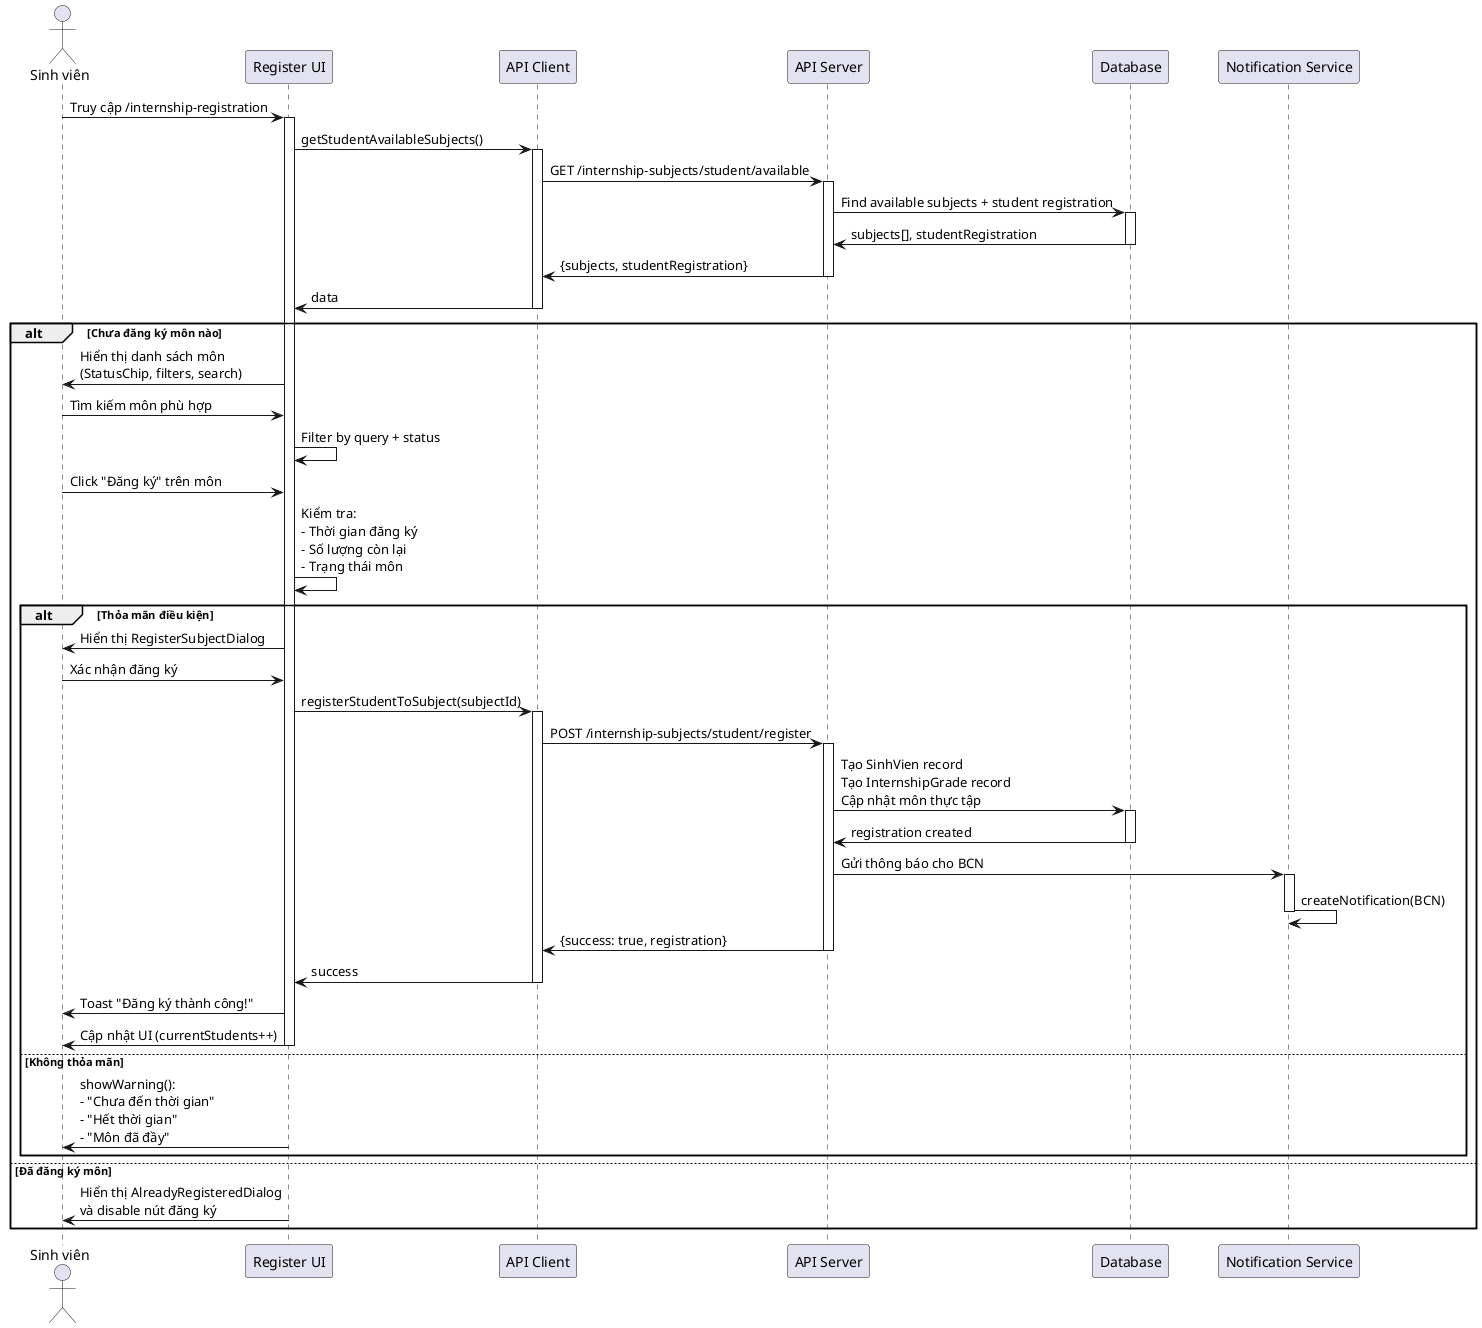 @startuml Sequence - Sinh viên đăng ký môn thực tập

skinparam participantPadding 20
skinparam boxPadding 10

actor "Sinh viên" as Student
participant "Register UI" as RegisterUI
participant "API Client" as ApiClient
participant "API Server" as API
participant "Database" as DB
participant "Notification Service" as NotifSvc

Student -> RegisterUI: Truy cập /internship-registration
activate RegisterUI

RegisterUI -> ApiClient: getStudentAvailableSubjects()
activate ApiClient

ApiClient -> API: GET /internship-subjects/student/available
activate API

API -> DB: Find available subjects + student registration
activate DB
DB -> API: subjects[], studentRegistration
deactivate DB

API -> ApiClient: {subjects, studentRegistration}
deactivate API

ApiClient -> RegisterUI: data
deactivate ApiClient

alt Chưa đăng ký môn nào
    RegisterUI -> Student: Hiển thị danh sách môn\n(StatusChip, filters, search)
    
    Student -> RegisterUI: Tìm kiếm môn phù hợp
    RegisterUI -> RegisterUI: Filter by query + status
    
    Student -> RegisterUI: Click "Đăng ký" trên môn
    
    RegisterUI -> RegisterUI: Kiểm tra:\n- Thời gian đăng ký\n- Số lượng còn lại\n- Trạng thái môn
    
    alt Thỏa mãn điều kiện
        RegisterUI -> Student: Hiển thị RegisterSubjectDialog
        
        Student -> RegisterUI: Xác nhận đăng ký
        
        RegisterUI -> ApiClient: registerStudentToSubject(subjectId)
        activate ApiClient
        
        ApiClient -> API: POST /internship-subjects/student/register
        activate API
        
        API -> DB: Tạo SinhVien record\nTạo InternshipGrade record\nCập nhật môn thực tập
        activate DB
        DB -> API: registration created
        deactivate DB
        
        API -> NotifSvc: Gửi thông báo cho BCN
        activate NotifSvc
        NotifSvc -> NotifSvc: createNotification(BCN)
        deactivate NotifSvc
        
        API -> ApiClient: {success: true, registration}
        deactivate API
        
        ApiClient -> RegisterUI: success
        deactivate ApiClient
        
        RegisterUI -> Student: Toast "Đăng ký thành công!"
        RegisterUI -> Student: Cập nhật UI (currentStudents++)
        deactivate RegisterUI
        
    else Không thỏa mãn
        RegisterUI -> Student: showWarning():\n- "Chưa đến thời gian"\n- "Hết thời gian"\n- "Môn đã đầy"
        deactivate RegisterUI
    end
    
else Đã đăng ký môn
    RegisterUI -> Student: Hiển thị AlreadyRegisteredDialog\nvà disable nút đăng ký
    deactivate RegisterUI
end

@enduml